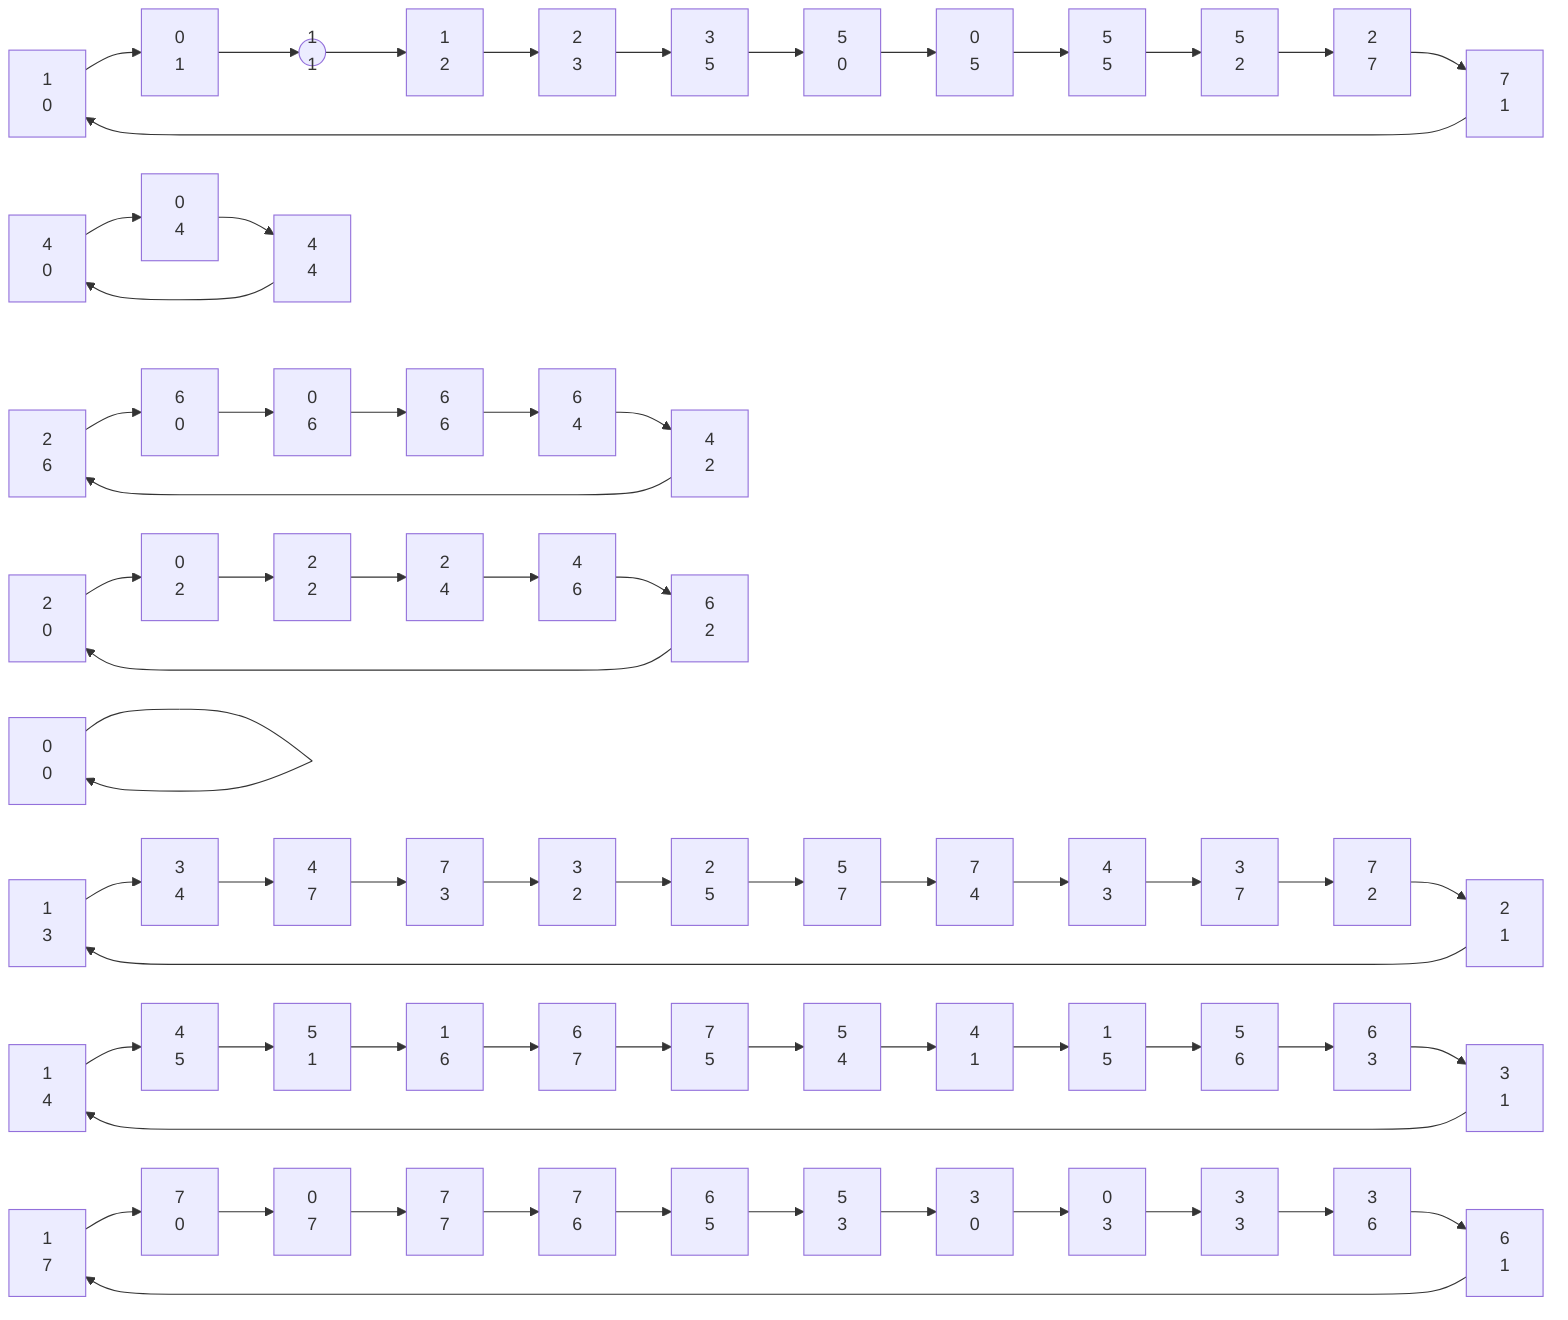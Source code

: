graph LR;
  00[0<br/>0]-->00;
  01[0<br/>1]-->11;
  02[0<br/>2]-->22;
  03[0<br/>3]-->33;
  04[0<br/>4]-->44;
  05[0<br/>5]-->55;
  06[0<br/>6]-->66;
  07[0<br/>7]-->77;
  10[1<br/>0]-->01;
  11((1<br/>1))-->12;
  12[1<br/>2]-->23;
  13[1<br/>3]-->34;
  14[1<br/>4]-->45;
  15[1<br/>5]-->56;
  16[1<br/>6]-->67;
  17[1<br/>7]-->70;
  20[2<br/>0]-->02;
  21[2<br/>1]-->13;
  22[2<br/>2]-->24;
  23[2<br/>3]-->35;
  24[2<br/>4]-->46;
  25[2<br/>5]-->57;
  26[2<br/>6]-->60;
  27[2<br/>7]-->71;
  30[3<br/>0]-->03;
  31[3<br/>1]-->14;
  32[3<br/>2]-->25;
  33[3<br/>3]-->36;
  34[3<br/>4]-->47;
  35[3<br/>5]-->50;
  36[3<br/>6]-->61;
  37[3<br/>7]-->72;
  40[4<br/>0]-->04;
  41[4<br/>1]-->15;
  42[4<br/>2]-->26;
  43[4<br/>3]-->37;
  44[4<br/>4]-->40;
  45[4<br/>5]-->51;
  46[4<br/>6]-->62;
  47[4<br/>7]-->73;
  50[5<br/>0]-->05;
  51[5<br/>1]-->16;
  52[5<br/>2]-->27;
  53[5<br/>3]-->30;
  54[5<br/>4]-->41;
  55[5<br/>5]-->52;
  56[5<br/>6]-->63;
  57[5<br/>7]-->74;
  60[6<br/>0]-->06;
  61[6<br/>1]-->17;
  62[6<br/>2]-->20;
  63[6<br/>3]-->31;
  64[6<br/>4]-->42;
  65[6<br/>5]-->53;
  66[6<br/>6]-->64;
  67[6<br/>7]-->75;
  70[7<br/>0]-->07;
  71[7<br/>1]-->10;
  72[7<br/>2]-->21;
  73[7<br/>3]-->32;
  74[7<br/>4]-->43;
  75[7<br/>5]-->54;
  76[7<br/>6]-->65;
  77[7<br/>7]-->76;